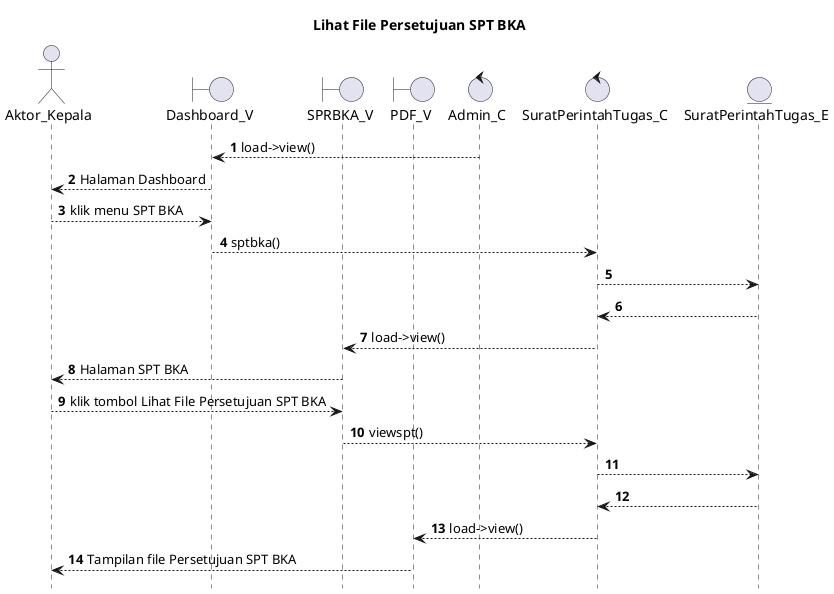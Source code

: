 @startuml

autonumber
hide footbox
title Lihat File Persetujuan SPT BKA

Actor Aktor_Kepala
boundary Dashboard_V
boundary SPRBKA_V
boundary PDF_V
control Admin_C
control SuratPerintahTugas_C
Entity SuratPerintahTugas_E

Admin_C --> Dashboard_V: load->view()
Dashboard_V --> Aktor_Kepala: Halaman Dashboard
Aktor_Kepala --> Dashboard_V: klik menu SPT BKA
Dashboard_V --> SuratPerintahTugas_C: sptbka()
SuratPerintahTugas_C --> SuratPerintahTugas_E:
    
    SuratPerintahTugas_E --> SuratPerintahTugas_C:
    SuratPerintahTugas_C --> SPRBKA_V: load->view()
    SPRBKA_V --> Aktor_Kepala: Halaman SPT BKA

Aktor_Kepala --> SPRBKA_V: klik tombol Lihat File Persetujuan SPT BKA
SPRBKA_V --> SuratPerintahTugas_C: viewspt()
SuratPerintahTugas_C --> SuratPerintahTugas_E:
   
    SuratPerintahTugas_E --> SuratPerintahTugas_C:
    SuratPerintahTugas_C --> PDF_V: load->view()
    PDF_V --> Aktor_Kepala: Tampilan file Persetujuan SPT BKA

@enduml